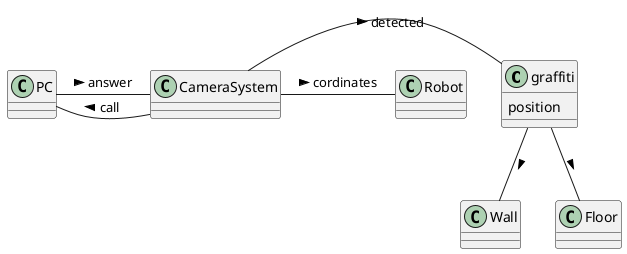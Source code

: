 @startuml
graffiti : position
PC - CameraSystem :answer >
CameraSystem - PC :call >
CameraSystem - Robot : cordinates >
graffiti -- Wall : >
graffiti -- Floor : >
CameraSystem - graffiti: detected >
@enduml
